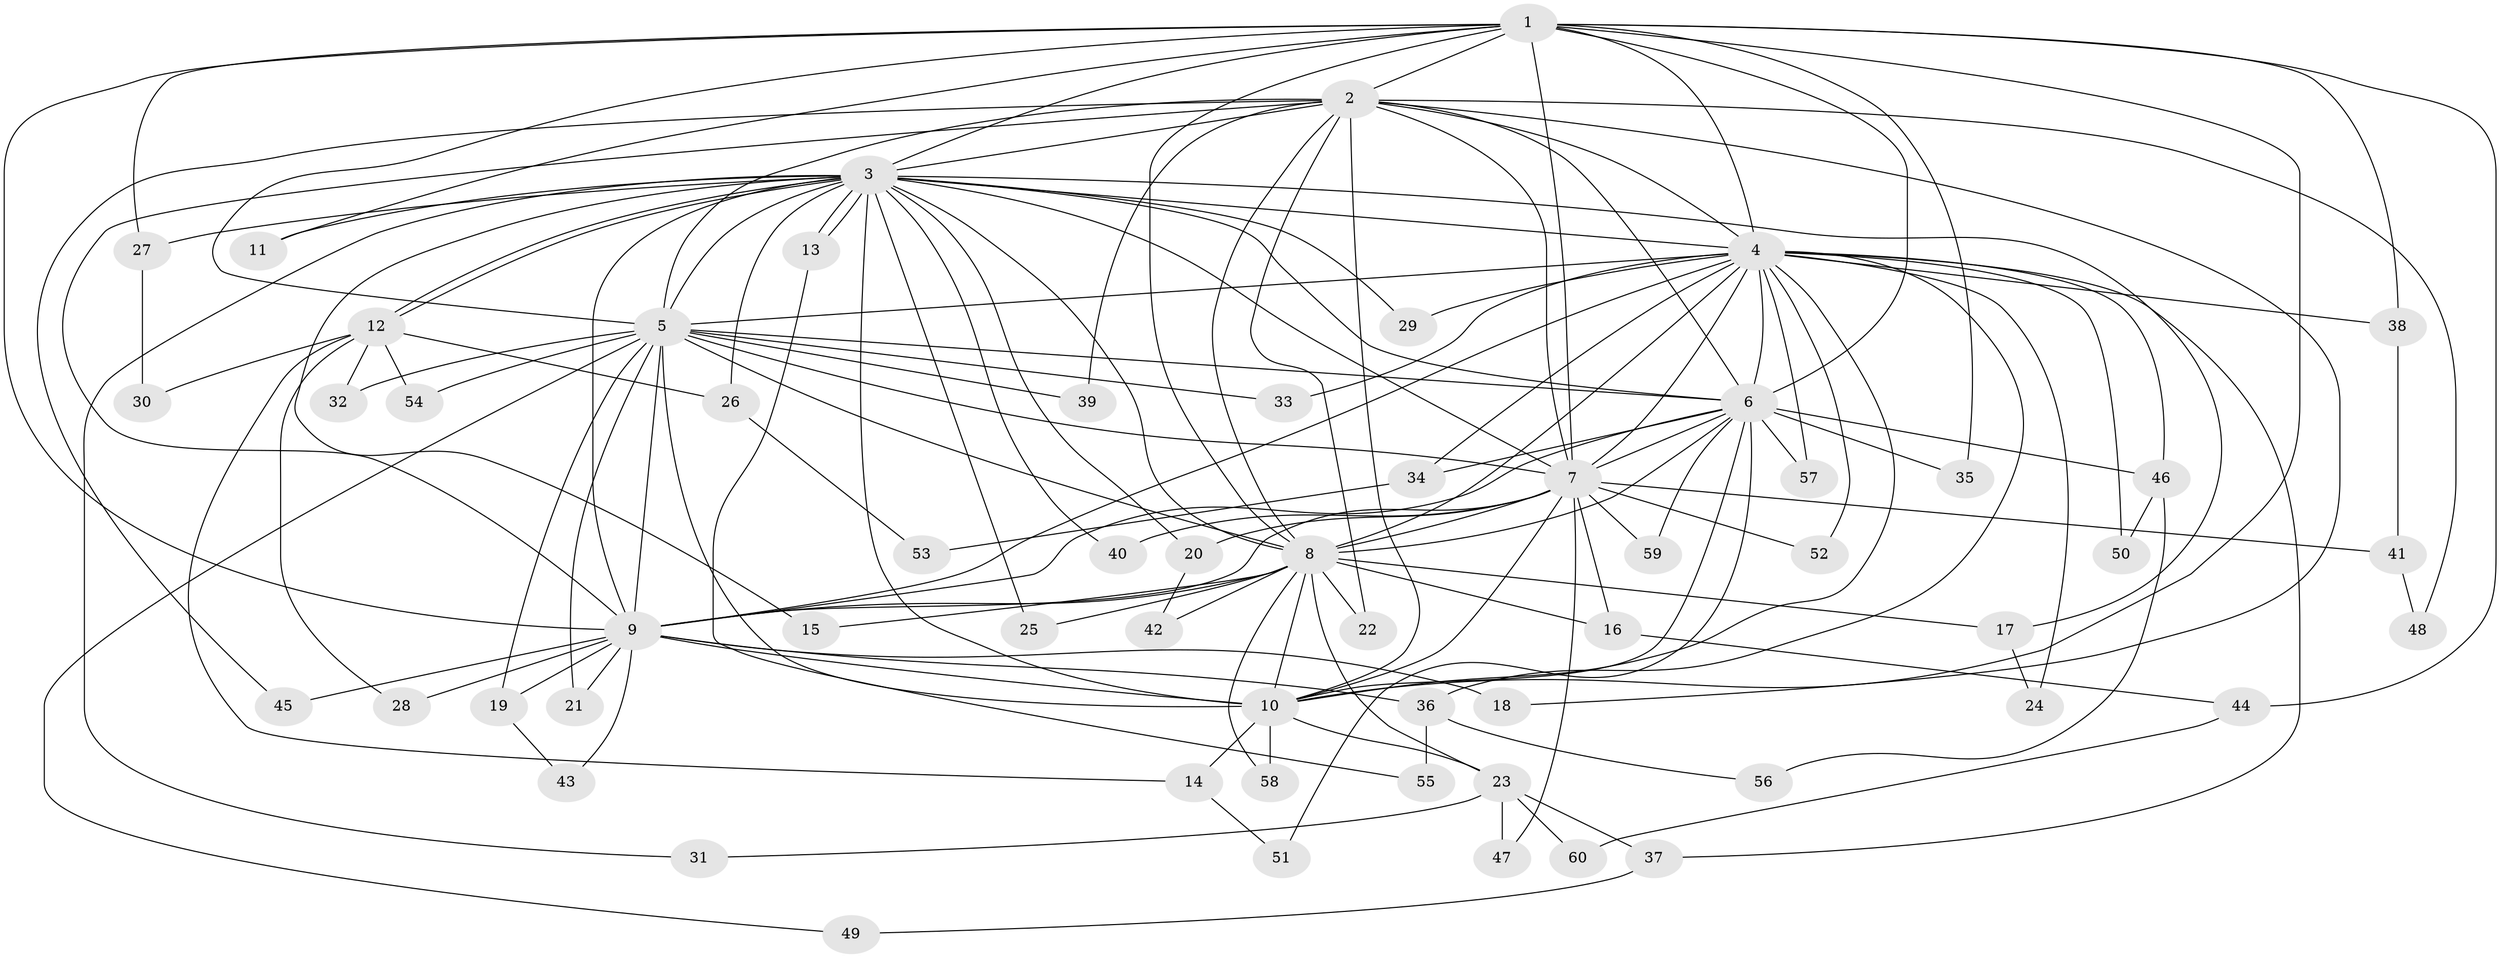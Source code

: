 // Generated by graph-tools (version 1.1) at 2025/34/03/09/25 02:34:41]
// undirected, 60 vertices, 145 edges
graph export_dot {
graph [start="1"]
  node [color=gray90,style=filled];
  1;
  2;
  3;
  4;
  5;
  6;
  7;
  8;
  9;
  10;
  11;
  12;
  13;
  14;
  15;
  16;
  17;
  18;
  19;
  20;
  21;
  22;
  23;
  24;
  25;
  26;
  27;
  28;
  29;
  30;
  31;
  32;
  33;
  34;
  35;
  36;
  37;
  38;
  39;
  40;
  41;
  42;
  43;
  44;
  45;
  46;
  47;
  48;
  49;
  50;
  51;
  52;
  53;
  54;
  55;
  56;
  57;
  58;
  59;
  60;
  1 -- 2;
  1 -- 3;
  1 -- 4;
  1 -- 5;
  1 -- 6;
  1 -- 7;
  1 -- 8;
  1 -- 9;
  1 -- 10;
  1 -- 11;
  1 -- 27;
  1 -- 35;
  1 -- 38;
  1 -- 44;
  2 -- 3;
  2 -- 4;
  2 -- 5;
  2 -- 6;
  2 -- 7;
  2 -- 8;
  2 -- 9;
  2 -- 10;
  2 -- 18;
  2 -- 22;
  2 -- 39;
  2 -- 45;
  2 -- 48;
  3 -- 4;
  3 -- 5;
  3 -- 6;
  3 -- 7;
  3 -- 8;
  3 -- 9;
  3 -- 10;
  3 -- 11;
  3 -- 12;
  3 -- 12;
  3 -- 13;
  3 -- 13;
  3 -- 15;
  3 -- 17;
  3 -- 20;
  3 -- 25;
  3 -- 26;
  3 -- 27;
  3 -- 29;
  3 -- 31;
  3 -- 40;
  4 -- 5;
  4 -- 6;
  4 -- 7;
  4 -- 8;
  4 -- 9;
  4 -- 10;
  4 -- 24;
  4 -- 29;
  4 -- 33;
  4 -- 34;
  4 -- 36;
  4 -- 37;
  4 -- 38;
  4 -- 46;
  4 -- 50;
  4 -- 52;
  4 -- 57;
  5 -- 6;
  5 -- 7;
  5 -- 8;
  5 -- 9;
  5 -- 10;
  5 -- 19;
  5 -- 21;
  5 -- 32;
  5 -- 33;
  5 -- 39;
  5 -- 49;
  5 -- 54;
  6 -- 7;
  6 -- 8;
  6 -- 9;
  6 -- 10;
  6 -- 34;
  6 -- 35;
  6 -- 46;
  6 -- 51;
  6 -- 57;
  6 -- 59;
  7 -- 8;
  7 -- 9;
  7 -- 10;
  7 -- 16;
  7 -- 20;
  7 -- 40;
  7 -- 41;
  7 -- 47;
  7 -- 52;
  7 -- 59;
  8 -- 9;
  8 -- 10;
  8 -- 15;
  8 -- 16;
  8 -- 17;
  8 -- 22;
  8 -- 23;
  8 -- 25;
  8 -- 42;
  8 -- 58;
  9 -- 10;
  9 -- 18;
  9 -- 19;
  9 -- 21;
  9 -- 28;
  9 -- 36;
  9 -- 43;
  9 -- 45;
  10 -- 14;
  10 -- 23;
  10 -- 58;
  12 -- 14;
  12 -- 26;
  12 -- 28;
  12 -- 30;
  12 -- 32;
  12 -- 54;
  13 -- 55;
  14 -- 51;
  16 -- 44;
  17 -- 24;
  19 -- 43;
  20 -- 42;
  23 -- 31;
  23 -- 37;
  23 -- 47;
  23 -- 60;
  26 -- 53;
  27 -- 30;
  34 -- 53;
  36 -- 55;
  36 -- 56;
  37 -- 49;
  38 -- 41;
  41 -- 48;
  44 -- 60;
  46 -- 50;
  46 -- 56;
}
